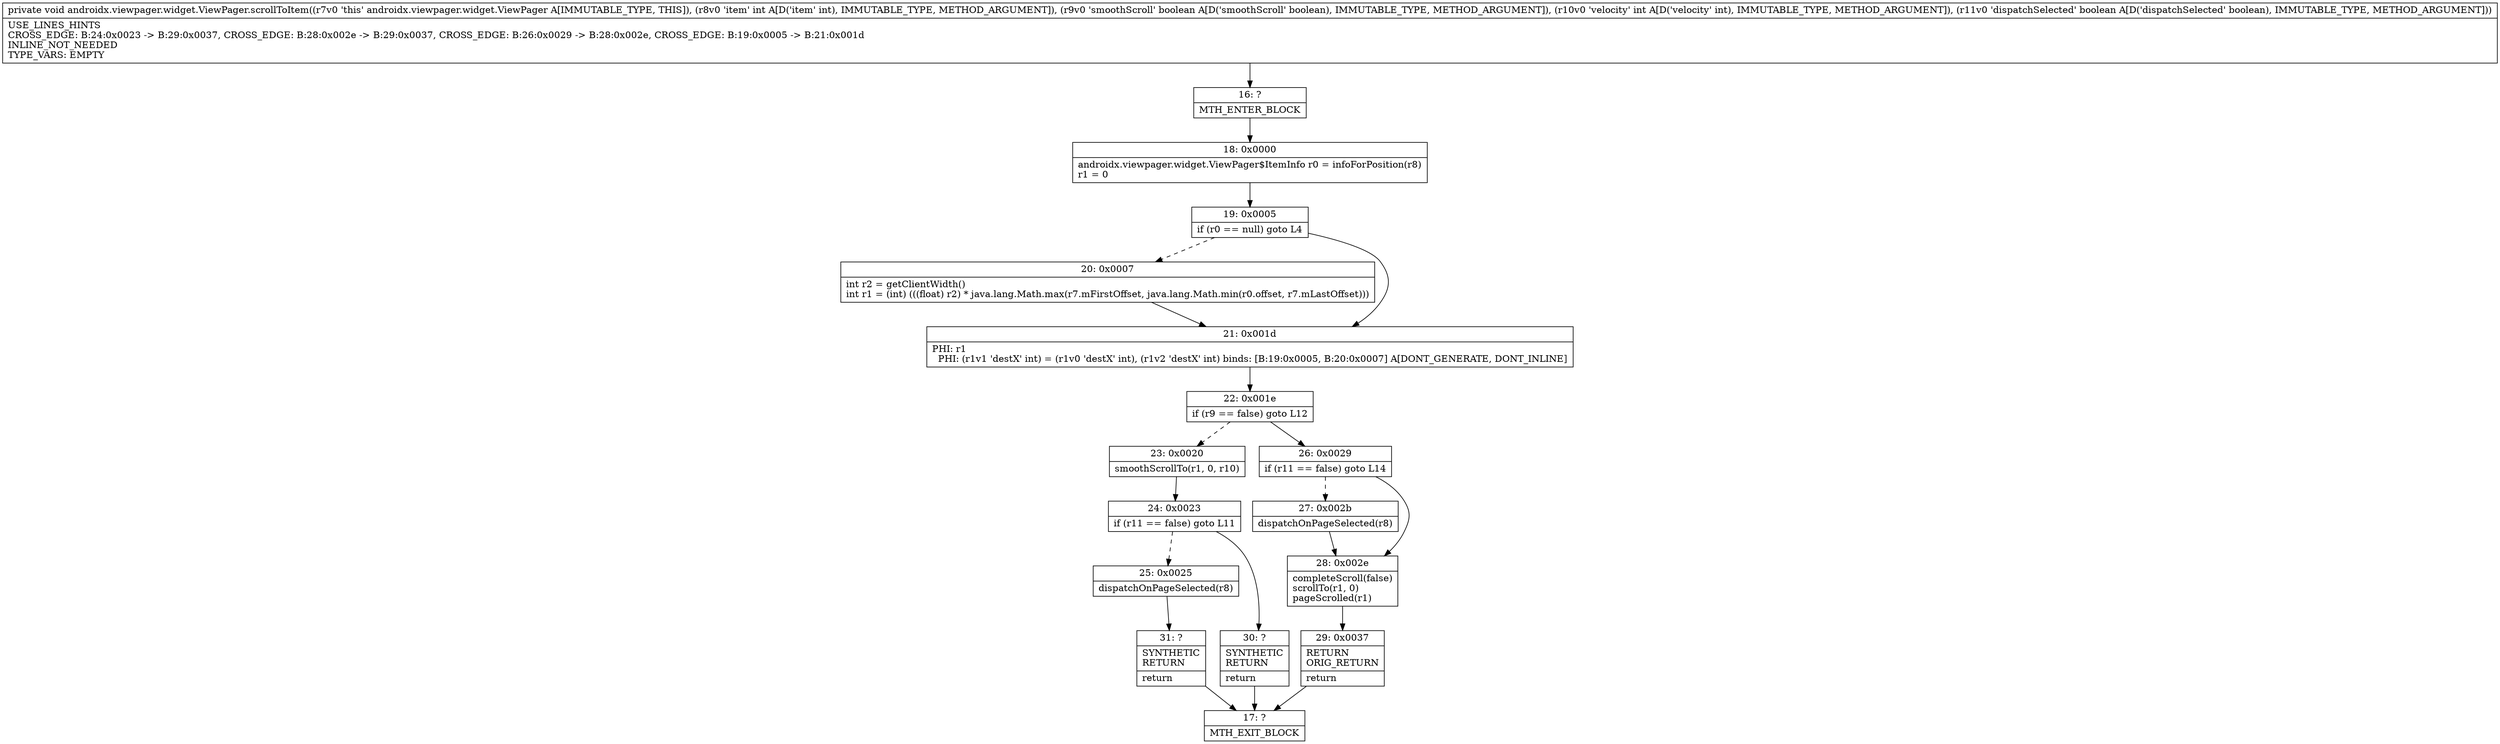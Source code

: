 digraph "CFG forandroidx.viewpager.widget.ViewPager.scrollToItem(IZIZ)V" {
Node_16 [shape=record,label="{16\:\ ?|MTH_ENTER_BLOCK\l}"];
Node_18 [shape=record,label="{18\:\ 0x0000|androidx.viewpager.widget.ViewPager$ItemInfo r0 = infoForPosition(r8)\lr1 = 0\l}"];
Node_19 [shape=record,label="{19\:\ 0x0005|if (r0 == null) goto L4\l}"];
Node_20 [shape=record,label="{20\:\ 0x0007|int r2 = getClientWidth()\lint r1 = (int) (((float) r2) * java.lang.Math.max(r7.mFirstOffset, java.lang.Math.min(r0.offset, r7.mLastOffset)))\l}"];
Node_21 [shape=record,label="{21\:\ 0x001d|PHI: r1 \l  PHI: (r1v1 'destX' int) = (r1v0 'destX' int), (r1v2 'destX' int) binds: [B:19:0x0005, B:20:0x0007] A[DONT_GENERATE, DONT_INLINE]\l}"];
Node_22 [shape=record,label="{22\:\ 0x001e|if (r9 == false) goto L12\l}"];
Node_23 [shape=record,label="{23\:\ 0x0020|smoothScrollTo(r1, 0, r10)\l}"];
Node_24 [shape=record,label="{24\:\ 0x0023|if (r11 == false) goto L11\l}"];
Node_25 [shape=record,label="{25\:\ 0x0025|dispatchOnPageSelected(r8)\l}"];
Node_31 [shape=record,label="{31\:\ ?|SYNTHETIC\lRETURN\l|return\l}"];
Node_17 [shape=record,label="{17\:\ ?|MTH_EXIT_BLOCK\l}"];
Node_30 [shape=record,label="{30\:\ ?|SYNTHETIC\lRETURN\l|return\l}"];
Node_26 [shape=record,label="{26\:\ 0x0029|if (r11 == false) goto L14\l}"];
Node_27 [shape=record,label="{27\:\ 0x002b|dispatchOnPageSelected(r8)\l}"];
Node_28 [shape=record,label="{28\:\ 0x002e|completeScroll(false)\lscrollTo(r1, 0)\lpageScrolled(r1)\l}"];
Node_29 [shape=record,label="{29\:\ 0x0037|RETURN\lORIG_RETURN\l|return\l}"];
MethodNode[shape=record,label="{private void androidx.viewpager.widget.ViewPager.scrollToItem((r7v0 'this' androidx.viewpager.widget.ViewPager A[IMMUTABLE_TYPE, THIS]), (r8v0 'item' int A[D('item' int), IMMUTABLE_TYPE, METHOD_ARGUMENT]), (r9v0 'smoothScroll' boolean A[D('smoothScroll' boolean), IMMUTABLE_TYPE, METHOD_ARGUMENT]), (r10v0 'velocity' int A[D('velocity' int), IMMUTABLE_TYPE, METHOD_ARGUMENT]), (r11v0 'dispatchSelected' boolean A[D('dispatchSelected' boolean), IMMUTABLE_TYPE, METHOD_ARGUMENT]))  | USE_LINES_HINTS\lCROSS_EDGE: B:24:0x0023 \-\> B:29:0x0037, CROSS_EDGE: B:28:0x002e \-\> B:29:0x0037, CROSS_EDGE: B:26:0x0029 \-\> B:28:0x002e, CROSS_EDGE: B:19:0x0005 \-\> B:21:0x001d\lINLINE_NOT_NEEDED\lTYPE_VARS: EMPTY\l}"];
MethodNode -> Node_16;Node_16 -> Node_18;
Node_18 -> Node_19;
Node_19 -> Node_20[style=dashed];
Node_19 -> Node_21;
Node_20 -> Node_21;
Node_21 -> Node_22;
Node_22 -> Node_23[style=dashed];
Node_22 -> Node_26;
Node_23 -> Node_24;
Node_24 -> Node_25[style=dashed];
Node_24 -> Node_30;
Node_25 -> Node_31;
Node_31 -> Node_17;
Node_30 -> Node_17;
Node_26 -> Node_27[style=dashed];
Node_26 -> Node_28;
Node_27 -> Node_28;
Node_28 -> Node_29;
Node_29 -> Node_17;
}

